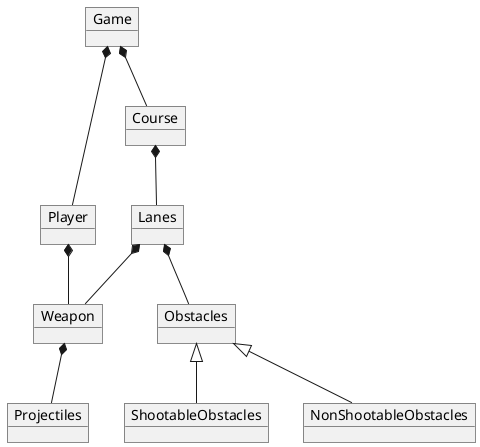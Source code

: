 @startuml
'https://plantuml.com/object-diagram

object Game
object Player
object Lanes
object Course
object Obstacles
object ShootableObstacles
object NonShootableObstacles
object Weapon
object Projectiles


Game*--Player
Game*--Course
Course *-- Lanes
Lanes *--Obstacles
Obstacles<|-- ShootableObstacles
Obstacles<|-- NonShootableObstacles
Player *-- Weapon
Lanes *-- Weapon
Weapon*-- Projectiles


@enduml
